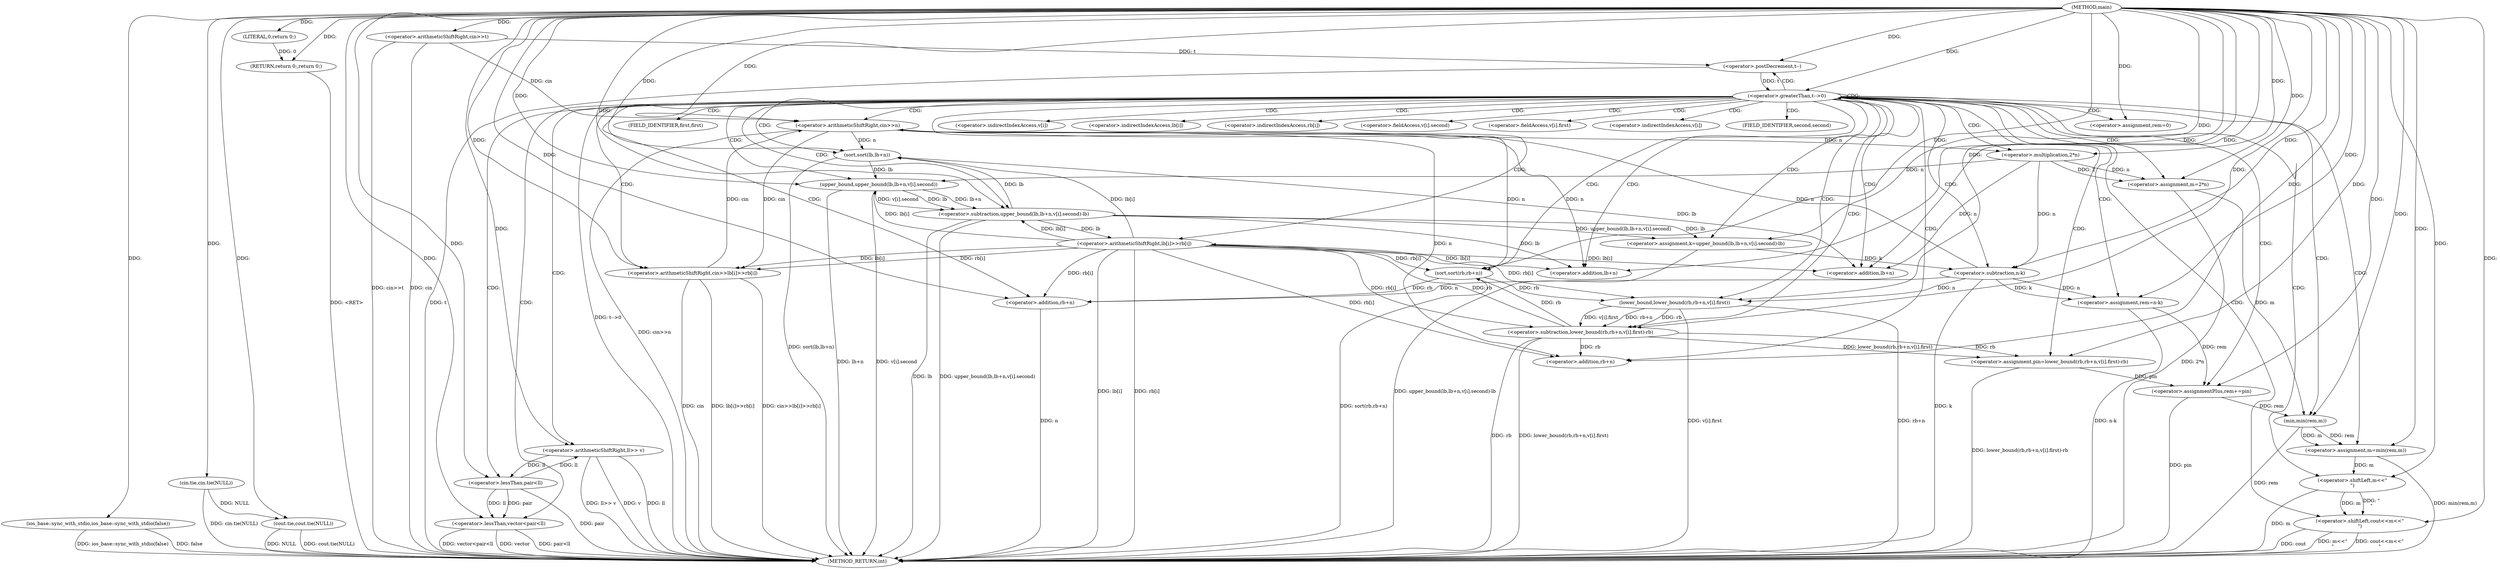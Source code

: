 digraph "main" {  
"1000436" [label = "(METHOD,main)" ]
"1000551" [label = "(METHOD_RETURN,int)" ]
"1000438" [label = "(ios_base::sync_with_stdio,ios_base::sync_with_stdio(false))" ]
"1000440" [label = "(cin.tie,cin.tie(NULL))" ]
"1000442" [label = "(cout.tie,cout.tie(NULL))" ]
"1000445" [label = "(<operator>.arithmeticShiftRight,cin>>t)" ]
"1000549" [label = "(RETURN,return 0;,return 0;)" ]
"1000449" [label = "(<operator>.greaterThan,t-->0)" ]
"1000550" [label = "(LITERAL,0,return 0;)" ]
"1000455" [label = "(<operator>.arithmeticShiftRight,cin>>n)" ]
"1000480" [label = "(sort,sort(lb,lb+n))" ]
"1000485" [label = "(sort,sort(rb,rb+n))" ]
"1000491" [label = "(<operator>.assignment,m=2*n)" ]
"1000544" [label = "(<operator>.shiftLeft,cout<<m<<\"\n\")" ]
"1000450" [label = "(<operator>.postDecrement,t--)" ]
"1000461" [label = "(<operator>.lessThan,vector<pair<ll)" ]
"1000466" [label = "(<operator>.arithmeticShiftRight,ll>> v)" ]
"1000470" [label = "(<operator>.arithmeticShiftRight,cin>>lb[i]>>rb[i])" ]
"1000498" [label = "(<operator>.assignment,rem=0)" ]
"1000502" [label = "(<operator>.assignment,k=upper_bound(lb,lb+n,v[i].second)-lb)" ]
"1000516" [label = "(<operator>.assignment,rem=n-k)" ]
"1000522" [label = "(<operator>.assignment,pin=lower_bound(rb,rb+n,v[i].first)-rb)" ]
"1000536" [label = "(<operator>.assignmentPlus,rem+=pin)" ]
"1000539" [label = "(<operator>.assignment,m=min(rem,m))" ]
"1000482" [label = "(<operator>.addition,lb+n)" ]
"1000487" [label = "(<operator>.addition,rb+n)" ]
"1000493" [label = "(<operator>.multiplication,2*n)" ]
"1000546" [label = "(<operator>.shiftLeft,m<<\"\n\")" ]
"1000463" [label = "(<operator>.lessThan,pair<ll)" ]
"1000472" [label = "(<operator>.arithmeticShiftRight,lb[i]>>rb[i])" ]
"1000504" [label = "(<operator>.subtraction,upper_bound(lb,lb+n,v[i].second)-lb)" ]
"1000518" [label = "(<operator>.subtraction,n-k)" ]
"1000524" [label = "(<operator>.subtraction,lower_bound(rb,rb+n,v[i].first)-rb)" ]
"1000541" [label = "(min,min(rem,m))" ]
"1000505" [label = "(upper_bound,upper_bound(lb,lb+n,v[i].second))" ]
"1000525" [label = "(lower_bound,lower_bound(rb,rb+n,v[i].first))" ]
"1000507" [label = "(<operator>.addition,lb+n)" ]
"1000527" [label = "(<operator>.addition,rb+n)" ]
"1000473" [label = "(<operator>.indirectIndexAccess,lb[i])" ]
"1000476" [label = "(<operator>.indirectIndexAccess,rb[i])" ]
"1000510" [label = "(<operator>.fieldAccess,v[i].second)" ]
"1000530" [label = "(<operator>.fieldAccess,v[i].first)" ]
"1000511" [label = "(<operator>.indirectIndexAccess,v[i])" ]
"1000514" [label = "(FIELD_IDENTIFIER,second,second)" ]
"1000531" [label = "(<operator>.indirectIndexAccess,v[i])" ]
"1000534" [label = "(FIELD_IDENTIFIER,first,first)" ]
  "1000549" -> "1000551"  [ label = "DDG: <RET>"] 
  "1000438" -> "1000551"  [ label = "DDG: ios_base::sync_with_stdio(false)"] 
  "1000440" -> "1000551"  [ label = "DDG: cin.tie(NULL)"] 
  "1000442" -> "1000551"  [ label = "DDG: NULL"] 
  "1000442" -> "1000551"  [ label = "DDG: cout.tie(NULL)"] 
  "1000445" -> "1000551"  [ label = "DDG: cin"] 
  "1000445" -> "1000551"  [ label = "DDG: cin>>t"] 
  "1000450" -> "1000551"  [ label = "DDG: t"] 
  "1000449" -> "1000551"  [ label = "DDG: t-->0"] 
  "1000455" -> "1000551"  [ label = "DDG: cin>>n"] 
  "1000461" -> "1000551"  [ label = "DDG: pair<ll"] 
  "1000461" -> "1000551"  [ label = "DDG: vector<pair<ll"] 
  "1000466" -> "1000551"  [ label = "DDG: ll"] 
  "1000466" -> "1000551"  [ label = "DDG: v"] 
  "1000466" -> "1000551"  [ label = "DDG: ll>> v"] 
  "1000470" -> "1000551"  [ label = "DDG: cin"] 
  "1000472" -> "1000551"  [ label = "DDG: lb[i]"] 
  "1000472" -> "1000551"  [ label = "DDG: rb[i]"] 
  "1000470" -> "1000551"  [ label = "DDG: lb[i]>>rb[i]"] 
  "1000470" -> "1000551"  [ label = "DDG: cin>>lb[i]>>rb[i]"] 
  "1000480" -> "1000551"  [ label = "DDG: sort(lb,lb+n)"] 
  "1000485" -> "1000551"  [ label = "DDG: sort(rb,rb+n)"] 
  "1000491" -> "1000551"  [ label = "DDG: 2*n"] 
  "1000505" -> "1000551"  [ label = "DDG: lb+n"] 
  "1000505" -> "1000551"  [ label = "DDG: v[i].second"] 
  "1000504" -> "1000551"  [ label = "DDG: upper_bound(lb,lb+n,v[i].second)"] 
  "1000504" -> "1000551"  [ label = "DDG: lb"] 
  "1000502" -> "1000551"  [ label = "DDG: upper_bound(lb,lb+n,v[i].second)-lb"] 
  "1000518" -> "1000551"  [ label = "DDG: k"] 
  "1000516" -> "1000551"  [ label = "DDG: n-k"] 
  "1000527" -> "1000551"  [ label = "DDG: n"] 
  "1000525" -> "1000551"  [ label = "DDG: rb+n"] 
  "1000525" -> "1000551"  [ label = "DDG: v[i].first"] 
  "1000524" -> "1000551"  [ label = "DDG: lower_bound(rb,rb+n,v[i].first)"] 
  "1000524" -> "1000551"  [ label = "DDG: rb"] 
  "1000522" -> "1000551"  [ label = "DDG: lower_bound(rb,rb+n,v[i].first)-rb"] 
  "1000536" -> "1000551"  [ label = "DDG: pin"] 
  "1000541" -> "1000551"  [ label = "DDG: rem"] 
  "1000539" -> "1000551"  [ label = "DDG: min(rem,m)"] 
  "1000546" -> "1000551"  [ label = "DDG: m"] 
  "1000544" -> "1000551"  [ label = "DDG: m<<\"\n\""] 
  "1000544" -> "1000551"  [ label = "DDG: cout<<m<<\"\n\""] 
  "1000438" -> "1000551"  [ label = "DDG: false"] 
  "1000544" -> "1000551"  [ label = "DDG: cout"] 
  "1000461" -> "1000551"  [ label = "DDG: vector"] 
  "1000463" -> "1000551"  [ label = "DDG: pair"] 
  "1000550" -> "1000549"  [ label = "DDG: 0"] 
  "1000436" -> "1000549"  [ label = "DDG: "] 
  "1000436" -> "1000438"  [ label = "DDG: "] 
  "1000436" -> "1000440"  [ label = "DDG: "] 
  "1000440" -> "1000442"  [ label = "DDG: NULL"] 
  "1000436" -> "1000442"  [ label = "DDG: "] 
  "1000436" -> "1000445"  [ label = "DDG: "] 
  "1000436" -> "1000550"  [ label = "DDG: "] 
  "1000450" -> "1000449"  [ label = "DDG: t"] 
  "1000436" -> "1000449"  [ label = "DDG: "] 
  "1000493" -> "1000491"  [ label = "DDG: n"] 
  "1000493" -> "1000491"  [ label = "DDG: 2"] 
  "1000445" -> "1000450"  [ label = "DDG: t"] 
  "1000436" -> "1000450"  [ label = "DDG: "] 
  "1000445" -> "1000455"  [ label = "DDG: cin"] 
  "1000470" -> "1000455"  [ label = "DDG: cin"] 
  "1000436" -> "1000455"  [ label = "DDG: "] 
  "1000518" -> "1000455"  [ label = "DDG: n"] 
  "1000472" -> "1000480"  [ label = "DDG: lb[i]"] 
  "1000436" -> "1000480"  [ label = "DDG: "] 
  "1000504" -> "1000480"  [ label = "DDG: lb"] 
  "1000455" -> "1000480"  [ label = "DDG: n"] 
  "1000472" -> "1000485"  [ label = "DDG: rb[i]"] 
  "1000436" -> "1000485"  [ label = "DDG: "] 
  "1000524" -> "1000485"  [ label = "DDG: rb"] 
  "1000455" -> "1000485"  [ label = "DDG: n"] 
  "1000436" -> "1000491"  [ label = "DDG: "] 
  "1000436" -> "1000498"  [ label = "DDG: "] 
  "1000504" -> "1000502"  [ label = "DDG: upper_bound(lb,lb+n,v[i].second)"] 
  "1000504" -> "1000502"  [ label = "DDG: lb"] 
  "1000518" -> "1000516"  [ label = "DDG: k"] 
  "1000518" -> "1000516"  [ label = "DDG: n"] 
  "1000524" -> "1000522"  [ label = "DDG: lower_bound(rb,rb+n,v[i].first)"] 
  "1000524" -> "1000522"  [ label = "DDG: rb"] 
  "1000522" -> "1000536"  [ label = "DDG: pin"] 
  "1000436" -> "1000536"  [ label = "DDG: "] 
  "1000541" -> "1000539"  [ label = "DDG: m"] 
  "1000541" -> "1000539"  [ label = "DDG: rem"] 
  "1000436" -> "1000544"  [ label = "DDG: "] 
  "1000546" -> "1000544"  [ label = "DDG: \"\n\""] 
  "1000546" -> "1000544"  [ label = "DDG: m"] 
  "1000436" -> "1000461"  [ label = "DDG: "] 
  "1000463" -> "1000461"  [ label = "DDG: pair"] 
  "1000463" -> "1000461"  [ label = "DDG: ll"] 
  "1000463" -> "1000466"  [ label = "DDG: ll"] 
  "1000436" -> "1000466"  [ label = "DDG: "] 
  "1000455" -> "1000470"  [ label = "DDG: cin"] 
  "1000436" -> "1000470"  [ label = "DDG: "] 
  "1000472" -> "1000470"  [ label = "DDG: lb[i]"] 
  "1000472" -> "1000470"  [ label = "DDG: rb[i]"] 
  "1000472" -> "1000482"  [ label = "DDG: lb[i]"] 
  "1000504" -> "1000482"  [ label = "DDG: lb"] 
  "1000436" -> "1000482"  [ label = "DDG: "] 
  "1000455" -> "1000482"  [ label = "DDG: n"] 
  "1000472" -> "1000487"  [ label = "DDG: rb[i]"] 
  "1000524" -> "1000487"  [ label = "DDG: rb"] 
  "1000436" -> "1000487"  [ label = "DDG: "] 
  "1000455" -> "1000487"  [ label = "DDG: n"] 
  "1000436" -> "1000493"  [ label = "DDG: "] 
  "1000455" -> "1000493"  [ label = "DDG: n"] 
  "1000436" -> "1000502"  [ label = "DDG: "] 
  "1000436" -> "1000516"  [ label = "DDG: "] 
  "1000436" -> "1000522"  [ label = "DDG: "] 
  "1000516" -> "1000536"  [ label = "DDG: rem"] 
  "1000436" -> "1000539"  [ label = "DDG: "] 
  "1000539" -> "1000546"  [ label = "DDG: m"] 
  "1000436" -> "1000546"  [ label = "DDG: "] 
  "1000436" -> "1000463"  [ label = "DDG: "] 
  "1000466" -> "1000463"  [ label = "DDG: ll"] 
  "1000504" -> "1000472"  [ label = "DDG: lb"] 
  "1000524" -> "1000472"  [ label = "DDG: rb"] 
  "1000505" -> "1000504"  [ label = "DDG: lb"] 
  "1000505" -> "1000504"  [ label = "DDG: lb+n"] 
  "1000505" -> "1000504"  [ label = "DDG: v[i].second"] 
  "1000472" -> "1000504"  [ label = "DDG: lb[i]"] 
  "1000436" -> "1000504"  [ label = "DDG: "] 
  "1000436" -> "1000518"  [ label = "DDG: "] 
  "1000493" -> "1000518"  [ label = "DDG: n"] 
  "1000502" -> "1000518"  [ label = "DDG: k"] 
  "1000525" -> "1000524"  [ label = "DDG: rb"] 
  "1000525" -> "1000524"  [ label = "DDG: v[i].first"] 
  "1000525" -> "1000524"  [ label = "DDG: rb+n"] 
  "1000472" -> "1000524"  [ label = "DDG: rb[i]"] 
  "1000436" -> "1000524"  [ label = "DDG: "] 
  "1000536" -> "1000541"  [ label = "DDG: rem"] 
  "1000436" -> "1000541"  [ label = "DDG: "] 
  "1000491" -> "1000541"  [ label = "DDG: m"] 
  "1000472" -> "1000505"  [ label = "DDG: lb[i]"] 
  "1000436" -> "1000505"  [ label = "DDG: "] 
  "1000480" -> "1000505"  [ label = "DDG: lb"] 
  "1000493" -> "1000505"  [ label = "DDG: n"] 
  "1000472" -> "1000525"  [ label = "DDG: rb[i]"] 
  "1000436" -> "1000525"  [ label = "DDG: "] 
  "1000485" -> "1000525"  [ label = "DDG: rb"] 
  "1000518" -> "1000525"  [ label = "DDG: n"] 
  "1000472" -> "1000507"  [ label = "DDG: lb[i]"] 
  "1000480" -> "1000507"  [ label = "DDG: lb"] 
  "1000436" -> "1000507"  [ label = "DDG: "] 
  "1000493" -> "1000507"  [ label = "DDG: n"] 
  "1000472" -> "1000527"  [ label = "DDG: rb[i]"] 
  "1000485" -> "1000527"  [ label = "DDG: rb"] 
  "1000436" -> "1000527"  [ label = "DDG: "] 
  "1000518" -> "1000527"  [ label = "DDG: n"] 
  "1000449" -> "1000530"  [ label = "CDG: "] 
  "1000449" -> "1000461"  [ label = "CDG: "] 
  "1000449" -> "1000491"  [ label = "CDG: "] 
  "1000449" -> "1000473"  [ label = "CDG: "] 
  "1000449" -> "1000466"  [ label = "CDG: "] 
  "1000449" -> "1000485"  [ label = "CDG: "] 
  "1000449" -> "1000541"  [ label = "CDG: "] 
  "1000449" -> "1000504"  [ label = "CDG: "] 
  "1000449" -> "1000498"  [ label = "CDG: "] 
  "1000449" -> "1000518"  [ label = "CDG: "] 
  "1000449" -> "1000516"  [ label = "CDG: "] 
  "1000449" -> "1000463"  [ label = "CDG: "] 
  "1000449" -> "1000524"  [ label = "CDG: "] 
  "1000449" -> "1000544"  [ label = "CDG: "] 
  "1000449" -> "1000493"  [ label = "CDG: "] 
  "1000449" -> "1000525"  [ label = "CDG: "] 
  "1000449" -> "1000482"  [ label = "CDG: "] 
  "1000449" -> "1000514"  [ label = "CDG: "] 
  "1000449" -> "1000487"  [ label = "CDG: "] 
  "1000449" -> "1000450"  [ label = "CDG: "] 
  "1000449" -> "1000539"  [ label = "CDG: "] 
  "1000449" -> "1000476"  [ label = "CDG: "] 
  "1000449" -> "1000546"  [ label = "CDG: "] 
  "1000449" -> "1000510"  [ label = "CDG: "] 
  "1000449" -> "1000505"  [ label = "CDG: "] 
  "1000449" -> "1000502"  [ label = "CDG: "] 
  "1000449" -> "1000455"  [ label = "CDG: "] 
  "1000449" -> "1000470"  [ label = "CDG: "] 
  "1000449" -> "1000531"  [ label = "CDG: "] 
  "1000449" -> "1000534"  [ label = "CDG: "] 
  "1000449" -> "1000449"  [ label = "CDG: "] 
  "1000449" -> "1000507"  [ label = "CDG: "] 
  "1000449" -> "1000472"  [ label = "CDG: "] 
  "1000449" -> "1000511"  [ label = "CDG: "] 
  "1000449" -> "1000522"  [ label = "CDG: "] 
  "1000449" -> "1000536"  [ label = "CDG: "] 
  "1000449" -> "1000527"  [ label = "CDG: "] 
  "1000449" -> "1000480"  [ label = "CDG: "] 
}

